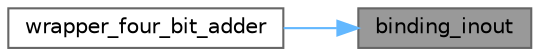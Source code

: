 digraph "binding_inout"
{
 // LATEX_PDF_SIZE
  bgcolor="transparent";
  edge [fontname=Helvetica,fontsize=10,labelfontname=Helvetica,labelfontsize=10];
  node [fontname=Helvetica,fontsize=10,shape=box,height=0.2,width=0.4];
  rankdir="RL";
  Node1 [id="Node000001",label="binding_inout",height=0.2,width=0.4,color="gray40", fillcolor="grey60", style="filled", fontcolor="black",tooltip=" "];
  Node1 -> Node2 [id="edge1_Node000001_Node000002",dir="back",color="steelblue1",style="solid",tooltip=" "];
  Node2 [id="Node000002",label="wrapper_four_bit_adder",height=0.2,width=0.4,color="grey40", fillcolor="white", style="filled",URL="$classwrapper__four__bit__adder.html#a26b4a009dcf9d86a147d54fb0b7df1da",tooltip=" "];
}
